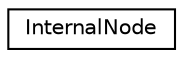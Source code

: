 digraph G
{
  edge [fontname="Helvetica",fontsize="10",labelfontname="Helvetica",labelfontsize="10"];
  node [fontname="Helvetica",fontsize="10",shape=record];
  rankdir=LR;
  Node1 [label="InternalNode",height=0.2,width=0.4,color="black", fillcolor="white", style="filled",URL="$d1/d10/structInternalNode.html"];
}
